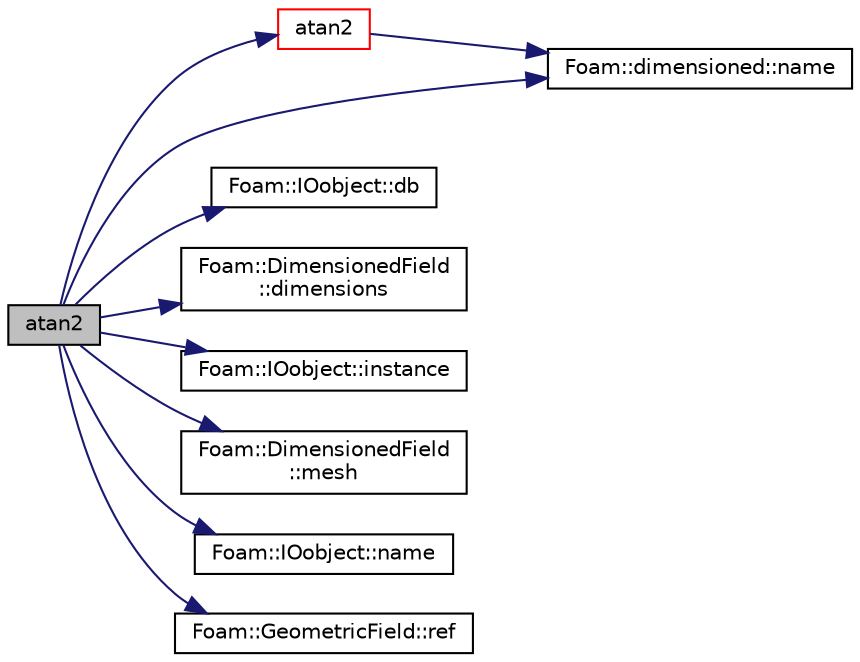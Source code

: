 digraph "atan2"
{
  bgcolor="transparent";
  edge [fontname="Helvetica",fontsize="10",labelfontname="Helvetica",labelfontsize="10"];
  node [fontname="Helvetica",fontsize="10",shape=record];
  rankdir="LR";
  Node88785 [label="atan2",height=0.2,width=0.4,color="black", fillcolor="grey75", style="filled", fontcolor="black"];
  Node88785 -> Node88786 [color="midnightblue",fontsize="10",style="solid",fontname="Helvetica"];
  Node88786 [label="atan2",height=0.2,width=0.4,color="red",URL="$a21851.html#a7c3244436f5bb68e49184c00b86ccc8d"];
  Node88786 -> Node88788 [color="midnightblue",fontsize="10",style="solid",fontname="Helvetica"];
  Node88788 [label="Foam::dimensioned::name",height=0.2,width=0.4,color="black",URL="$a27473.html#ade4113569ef0db70665fded275a5e38e",tooltip="Return const reference to name. "];
  Node88785 -> Node88790 [color="midnightblue",fontsize="10",style="solid",fontname="Helvetica"];
  Node88790 [label="Foam::IOobject::db",height=0.2,width=0.4,color="black",URL="$a27249.html#a65cc75d9f80b1df5c3184fb2274a97f1",tooltip="Return the local objectRegistry. "];
  Node88785 -> Node88791 [color="midnightblue",fontsize="10",style="solid",fontname="Helvetica"];
  Node88791 [label="Foam::DimensionedField\l::dimensions",height=0.2,width=0.4,color="black",URL="$a27497.html#a512673c2674ca2d38885f1bb5f6994fb",tooltip="Return dimensions. "];
  Node88785 -> Node88792 [color="midnightblue",fontsize="10",style="solid",fontname="Helvetica"];
  Node88792 [label="Foam::IOobject::instance",height=0.2,width=0.4,color="black",URL="$a27249.html#acac6de003b420b848571b5064e50ed89"];
  Node88785 -> Node88793 [color="midnightblue",fontsize="10",style="solid",fontname="Helvetica"];
  Node88793 [label="Foam::DimensionedField\l::mesh",height=0.2,width=0.4,color="black",URL="$a27497.html#a8f1110830348a1448a14ab5e3cf47e3b",tooltip="Return mesh. "];
  Node88785 -> Node88788 [color="midnightblue",fontsize="10",style="solid",fontname="Helvetica"];
  Node88785 -> Node88794 [color="midnightblue",fontsize="10",style="solid",fontname="Helvetica"];
  Node88794 [label="Foam::IOobject::name",height=0.2,width=0.4,color="black",URL="$a27249.html#acc80e00a8ac919288fb55bd14cc88bf6",tooltip="Return name. "];
  Node88785 -> Node88795 [color="midnightblue",fontsize="10",style="solid",fontname="Helvetica"];
  Node88795 [label="Foam::GeometricField::ref",height=0.2,width=0.4,color="black",URL="$a23249.html#a08b047935717956ddaa7d514f9b65d4e",tooltip="Return a reference to the dimensioned internal field. "];
}
